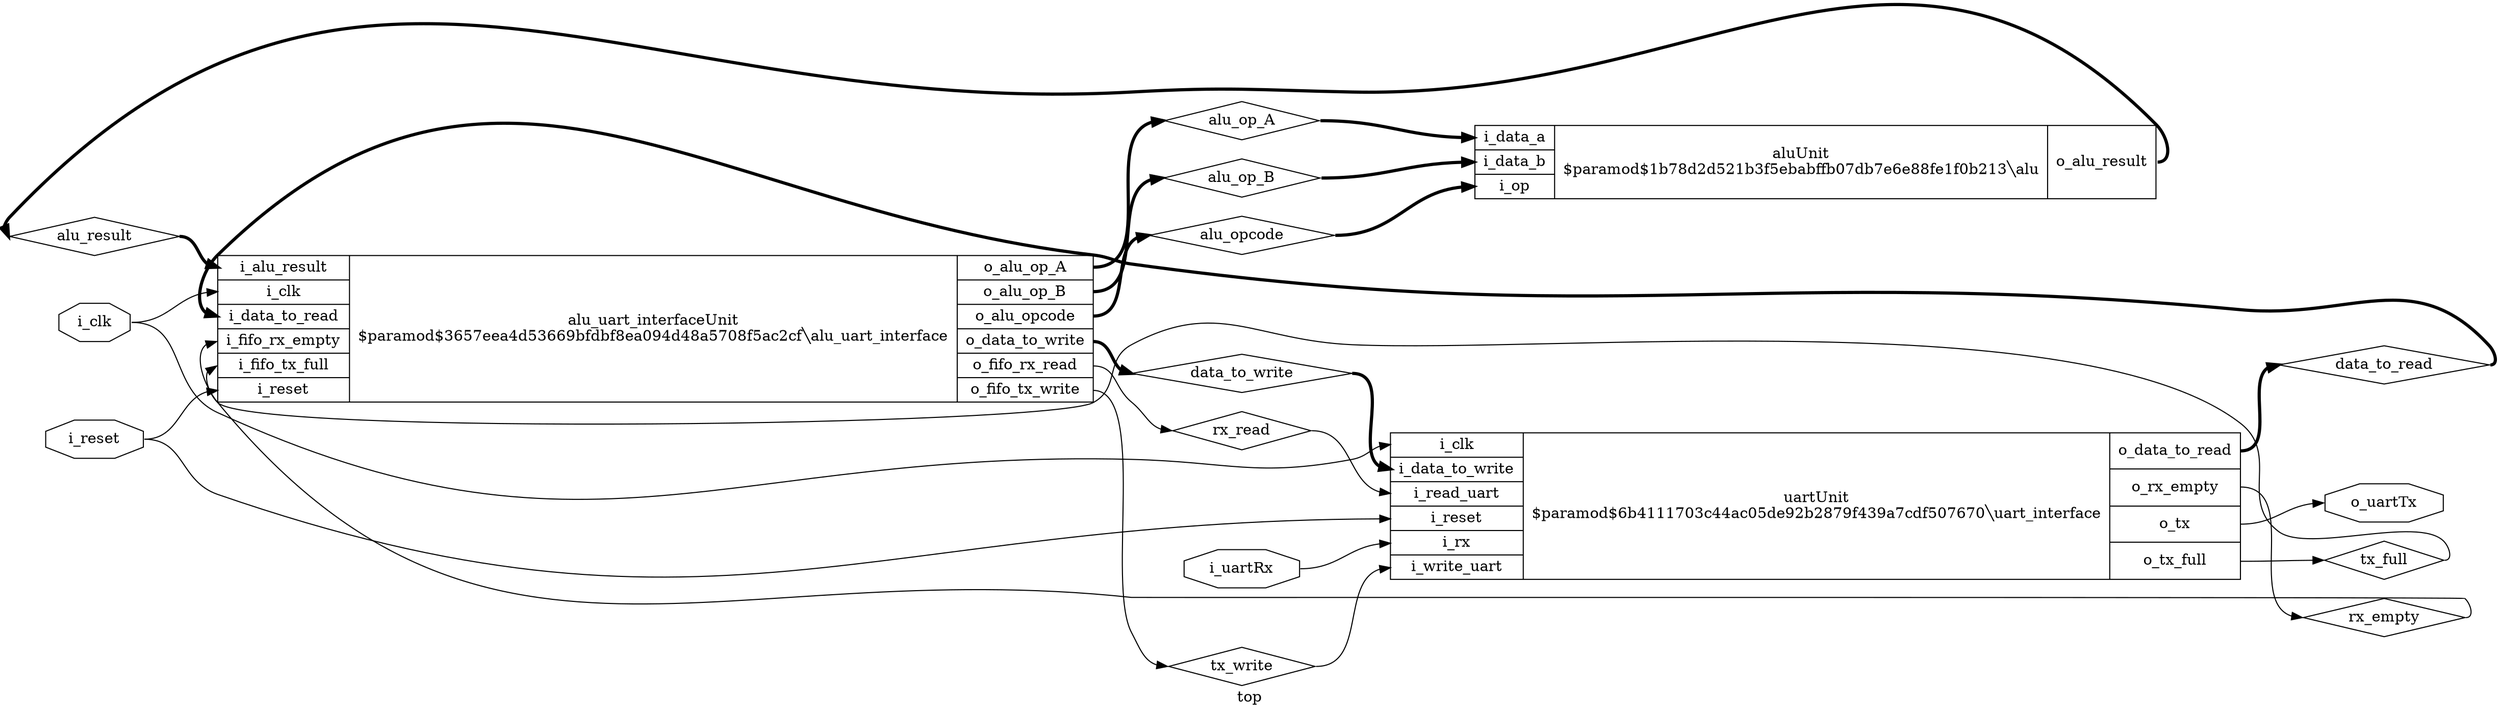 digraph "top" {
label="top";
rankdir="LR";
remincross=true;
n1 [ shape=diamond, label="alu_result", color="black", fontcolor="black"];
n2 [ shape=diamond, label="alu_op_B", color="black", fontcolor="black"];
n3 [ shape=diamond, label="alu_op_A", color="black", fontcolor="black"];
n4 [ shape=diamond, label="alu_opcode", color="black", fontcolor="black"];
n5 [ shape=diamond, label="data_to_write", color="black", fontcolor="black"];
n6 [ shape=diamond, label="tx_write", color="black", fontcolor="black"];
n7 [ shape=diamond, label="rx_read", color="black", fontcolor="black"];
n8 [ shape=diamond, label="data_to_read", color="black", fontcolor="black"];
n9 [ shape=diamond, label="rx_empty", color="black", fontcolor="black"];
n10 [ shape=diamond, label="tx_full", color="black", fontcolor="black"];
n11 [ shape=octagon, label="o_uartTx", color="black", fontcolor="black"];
n12 [ shape=octagon, label="i_uartRx", color="black", fontcolor="black"];
n13 [ shape=octagon, label="i_reset", color="black", fontcolor="black"];
n14 [ shape=octagon, label="i_clk", color="black", fontcolor="black"];
c19 [ shape=record, label="{{<p15> i_data_a|<p16> i_data_b|<p17> i_op}|aluUnit\n$paramod$1b78d2d521b3f5ebabffb07db7e6e88fe1f0b213&#9586;alu|{<p18> o_alu_result}}",  ];
c30 [ shape=record, label="{{<p20> i_alu_result|<p14> i_clk|<p21> i_data_to_read|<p22> i_fifo_rx_empty|<p23> i_fifo_tx_full|<p13> i_reset}|alu_uart_interfaceUnit\n$paramod$3657eea4d53669bfdbf8ea094d48a5708f5ac2cf&#9586;alu_uart_interface|{<p24> o_alu_op_A|<p25> o_alu_op_B|<p26> o_alu_opcode|<p27> o_data_to_write|<p28> o_fifo_rx_read|<p29> o_fifo_tx_write}}",  ];
c39 [ shape=record, label="{{<p14> i_clk|<p31> i_data_to_write|<p32> i_read_uart|<p13> i_reset|<p33> i_rx|<p34> i_write_uart}|uartUnit\n$paramod$6b4111703c44ac05de92b2879f439a7cdf507670&#9586;uart_interface|{<p35> o_data_to_read|<p36> o_rx_empty|<p37> o_tx|<p38> o_tx_full}}",  ];
c19:p18:e -> n1:w [color="black", fontcolor="black", style="setlinewidth(3)", label=""];
n1:e -> c30:p20:w [color="black", fontcolor="black", style="setlinewidth(3)", label=""];
c39:p38:e -> n10:w [color="black", fontcolor="black", label=""];
n10:e -> c30:p23:w [color="black", fontcolor="black", label=""];
c39:p37:e -> n11:w [color="black", fontcolor="black", label=""];
n12:e -> c39:p33:w [color="black", fontcolor="black", label=""];
n13:e -> c30:p13:w [color="black", fontcolor="black", label=""];
n13:e -> c39:p13:w [color="black", fontcolor="black", label=""];
n14:e -> c30:p14:w [color="black", fontcolor="black", label=""];
n14:e -> c39:p14:w [color="black", fontcolor="black", label=""];
c30:p25:e -> n2:w [color="black", fontcolor="black", style="setlinewidth(3)", label=""];
n2:e -> c19:p16:w [color="black", fontcolor="black", style="setlinewidth(3)", label=""];
c30:p24:e -> n3:w [color="black", fontcolor="black", style="setlinewidth(3)", label=""];
n3:e -> c19:p15:w [color="black", fontcolor="black", style="setlinewidth(3)", label=""];
c30:p26:e -> n4:w [color="black", fontcolor="black", style="setlinewidth(3)", label=""];
n4:e -> c19:p17:w [color="black", fontcolor="black", style="setlinewidth(3)", label=""];
c30:p27:e -> n5:w [color="black", fontcolor="black", style="setlinewidth(3)", label=""];
n5:e -> c39:p31:w [color="black", fontcolor="black", style="setlinewidth(3)", label=""];
c30:p29:e -> n6:w [color="black", fontcolor="black", label=""];
n6:e -> c39:p34:w [color="black", fontcolor="black", label=""];
c30:p28:e -> n7:w [color="black", fontcolor="black", label=""];
n7:e -> c39:p32:w [color="black", fontcolor="black", label=""];
c39:p35:e -> n8:w [color="black", fontcolor="black", style="setlinewidth(3)", label=""];
n8:e -> c30:p21:w [color="black", fontcolor="black", style="setlinewidth(3)", label=""];
c39:p36:e -> n9:w [color="black", fontcolor="black", label=""];
n9:e -> c30:p22:w [color="black", fontcolor="black", label=""];
}
